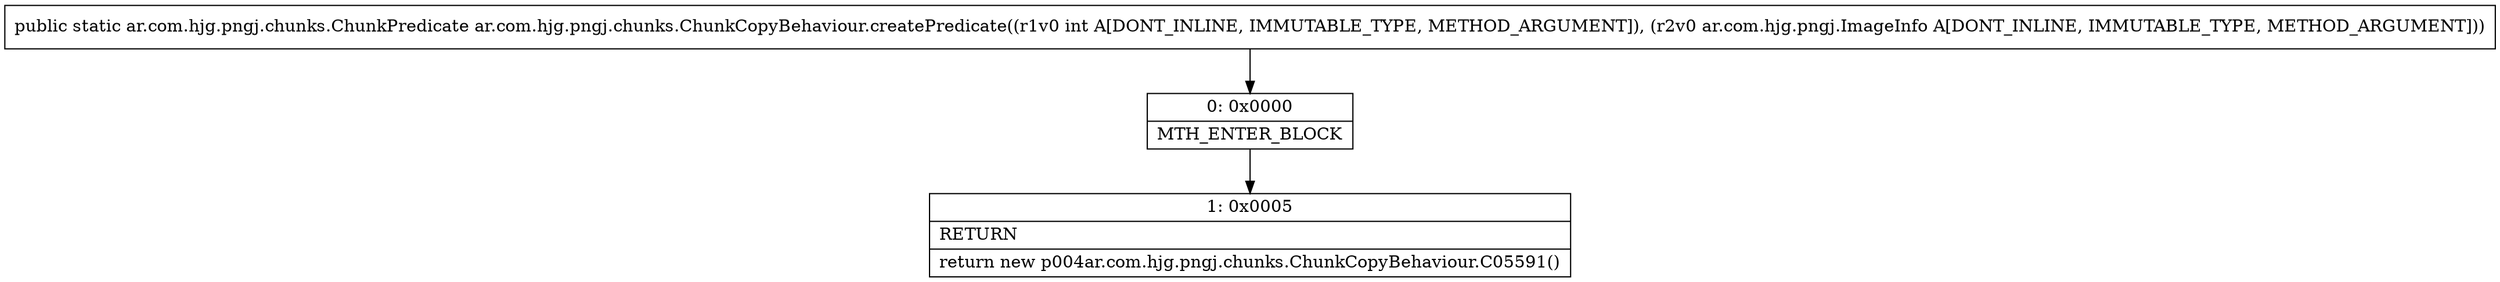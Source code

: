 digraph "CFG forar.com.hjg.pngj.chunks.ChunkCopyBehaviour.createPredicate(ILar\/com\/hjg\/pngj\/ImageInfo;)Lar\/com\/hjg\/pngj\/chunks\/ChunkPredicate;" {
Node_0 [shape=record,label="{0\:\ 0x0000|MTH_ENTER_BLOCK\l}"];
Node_1 [shape=record,label="{1\:\ 0x0005|RETURN\l|return new p004ar.com.hjg.pngj.chunks.ChunkCopyBehaviour.C05591()\l}"];
MethodNode[shape=record,label="{public static ar.com.hjg.pngj.chunks.ChunkPredicate ar.com.hjg.pngj.chunks.ChunkCopyBehaviour.createPredicate((r1v0 int A[DONT_INLINE, IMMUTABLE_TYPE, METHOD_ARGUMENT]), (r2v0 ar.com.hjg.pngj.ImageInfo A[DONT_INLINE, IMMUTABLE_TYPE, METHOD_ARGUMENT])) }"];
MethodNode -> Node_0;
Node_0 -> Node_1;
}

